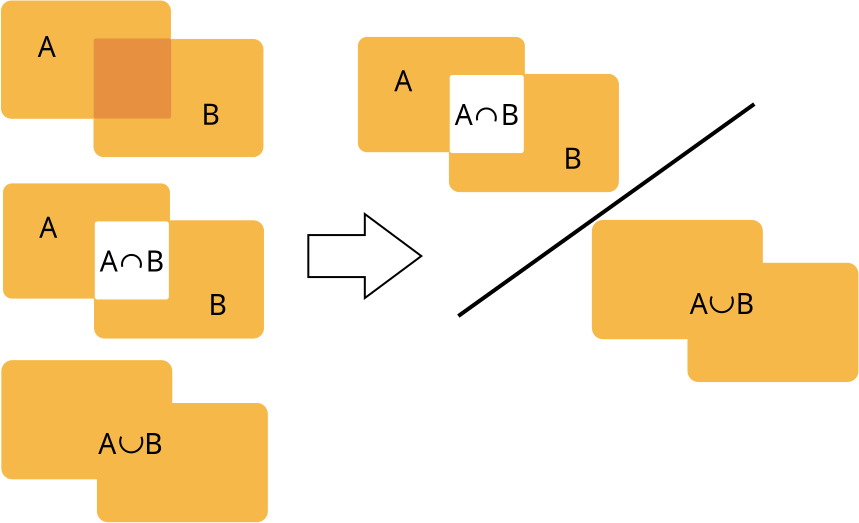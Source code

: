 <?xml version="1.0" encoding="UTF-8"?>
<dia:diagram xmlns:dia="http://www.lysator.liu.se/~alla/dia/">
  <dia:layer name="Fondo" visible="true" active="true">
    <dia:group>
      <dia:group>
        <dia:object type="Standard - Box" version="0" id="O0">
          <dia:attribute name="obj_pos">
            <dia:point val="5.986,20.105"/>
          </dia:attribute>
          <dia:attribute name="obj_bb">
            <dia:rectangle val="5.936,20.055;14.483,26.018"/>
          </dia:attribute>
          <dia:attribute name="elem_corner">
            <dia:point val="5.986,20.105"/>
          </dia:attribute>
          <dia:attribute name="elem_width">
            <dia:real val="8.447"/>
          </dia:attribute>
          <dia:attribute name="elem_height">
            <dia:real val="5.862"/>
          </dia:attribute>
          <dia:attribute name="border_width">
            <dia:real val="0.1"/>
          </dia:attribute>
          <dia:attribute name="border_color">
            <dia:color val="#f5b849"/>
          </dia:attribute>
          <dia:attribute name="inner_color">
            <dia:color val="#f5b849"/>
          </dia:attribute>
          <dia:attribute name="show_background">
            <dia:boolean val="true"/>
          </dia:attribute>
          <dia:attribute name="corner_radius">
            <dia:real val="0.5"/>
          </dia:attribute>
        </dia:object>
        <dia:object type="Standard - Box" version="0" id="O1">
          <dia:attribute name="obj_pos">
            <dia:point val="10.765,22.248"/>
          </dia:attribute>
          <dia:attribute name="obj_bb">
            <dia:rectangle val="10.715,22.198;19.262,28.161"/>
          </dia:attribute>
          <dia:attribute name="elem_corner">
            <dia:point val="10.765,22.248"/>
          </dia:attribute>
          <dia:attribute name="elem_width">
            <dia:real val="8.447"/>
          </dia:attribute>
          <dia:attribute name="elem_height">
            <dia:real val="5.862"/>
          </dia:attribute>
          <dia:attribute name="border_width">
            <dia:real val="0.1"/>
          </dia:attribute>
          <dia:attribute name="border_color">
            <dia:color val="#f5b849"/>
          </dia:attribute>
          <dia:attribute name="inner_color">
            <dia:color val="#f5b849"/>
          </dia:attribute>
          <dia:attribute name="show_background">
            <dia:boolean val="true"/>
          </dia:attribute>
          <dia:attribute name="corner_radius">
            <dia:real val="0.5"/>
          </dia:attribute>
        </dia:object>
      </dia:group>
      <dia:object type="Standard - Text" version="1" id="O2">
        <dia:attribute name="obj_pos">
          <dia:point val="12.426,24.206"/>
        </dia:attribute>
        <dia:attribute name="obj_bb">
          <dia:rectangle val="10.565,23.384;14.287,25.029"/>
        </dia:attribute>
        <dia:attribute name="text">
          <dia:composite type="text">
            <dia:attribute name="string">
              <dia:string>#A    B#</dia:string>
            </dia:attribute>
            <dia:attribute name="font">
              <dia:font family="sans" style="0" name="Helvetica"/>
            </dia:attribute>
            <dia:attribute name="height">
              <dia:real val="1.764"/>
            </dia:attribute>
            <dia:attribute name="pos">
              <dia:point val="12.426,24.694"/>
            </dia:attribute>
            <dia:attribute name="color">
              <dia:color val="#000000"/>
            </dia:attribute>
            <dia:attribute name="alignment">
              <dia:enum val="1"/>
            </dia:attribute>
          </dia:composite>
        </dia:attribute>
        <dia:attribute name="valign">
          <dia:enum val="2"/>
        </dia:attribute>
      </dia:object>
      <dia:object type="Standard - Arc" version="0" id="O3">
        <dia:attribute name="obj_pos">
          <dia:point val="11.931,23.88"/>
        </dia:attribute>
        <dia:attribute name="obj_bb">
          <dia:rectangle val="11.828,23.829;13.033,24.717"/>
        </dia:attribute>
        <dia:attribute name="conn_endpoints">
          <dia:point val="11.931,23.88"/>
          <dia:point val="12.935,23.889"/>
        </dia:attribute>
        <dia:attribute name="curve_distance">
          <dia:real val="0.783"/>
        </dia:attribute>
        <dia:attribute name="line_width">
          <dia:real val="0.1"/>
        </dia:attribute>
      </dia:object>
    </dia:group>
    <dia:object type="Geometric - Right Arrow" version="1" id="O4">
      <dia:attribute name="obj_pos">
        <dia:point val="21.285,12.751"/>
      </dia:attribute>
      <dia:attribute name="obj_bb">
        <dia:rectangle val="21.235,12.652;27.018,17.051"/>
      </dia:attribute>
      <dia:attribute name="meta">
        <dia:composite type="dict"/>
      </dia:attribute>
      <dia:attribute name="elem_corner">
        <dia:point val="21.285,12.751"/>
      </dia:attribute>
      <dia:attribute name="elem_width">
        <dia:real val="5.65"/>
      </dia:attribute>
      <dia:attribute name="elem_height">
        <dia:real val="4.2"/>
      </dia:attribute>
      <dia:attribute name="line_width">
        <dia:real val="0.1"/>
      </dia:attribute>
      <dia:attribute name="line_colour">
        <dia:color val="#000000"/>
      </dia:attribute>
      <dia:attribute name="fill_colour">
        <dia:color val="#ffffff"/>
      </dia:attribute>
      <dia:attribute name="show_background">
        <dia:boolean val="true"/>
      </dia:attribute>
      <dia:attribute name="line_style">
        <dia:enum val="0"/>
        <dia:real val="1"/>
      </dia:attribute>
      <dia:attribute name="flip_horizontal">
        <dia:boolean val="false"/>
      </dia:attribute>
      <dia:attribute name="flip_vertical">
        <dia:boolean val="false"/>
      </dia:attribute>
      <dia:attribute name="subscale">
        <dia:real val="1"/>
      </dia:attribute>
    </dia:object>
    <dia:group>
      <dia:group>
        <dia:object type="Standard - Box" version="0" id="O5">
          <dia:attribute name="obj_pos">
            <dia:point val="5.943,2.099"/>
          </dia:attribute>
          <dia:attribute name="obj_bb">
            <dia:rectangle val="5.943,2.099;14.39,7.961"/>
          </dia:attribute>
          <dia:attribute name="elem_corner">
            <dia:point val="5.943,2.099"/>
          </dia:attribute>
          <dia:attribute name="elem_width">
            <dia:real val="8.447"/>
          </dia:attribute>
          <dia:attribute name="elem_height">
            <dia:real val="5.862"/>
          </dia:attribute>
          <dia:attribute name="border_width">
            <dia:real val="1.175e-38"/>
          </dia:attribute>
          <dia:attribute name="border_color">
            <dia:color val="#f5b849"/>
          </dia:attribute>
          <dia:attribute name="inner_color">
            <dia:color val="#f5b849"/>
          </dia:attribute>
          <dia:attribute name="show_background">
            <dia:boolean val="true"/>
          </dia:attribute>
          <dia:attribute name="corner_radius">
            <dia:real val="0.5"/>
          </dia:attribute>
        </dia:object>
        <dia:object type="Standard - Box" version="0" id="O6">
          <dia:attribute name="obj_pos">
            <dia:point val="10.569,4.02"/>
          </dia:attribute>
          <dia:attribute name="obj_bb">
            <dia:rectangle val="10.569,4.02;19.016,9.883"/>
          </dia:attribute>
          <dia:attribute name="elem_corner">
            <dia:point val="10.569,4.02"/>
          </dia:attribute>
          <dia:attribute name="elem_width">
            <dia:real val="8.447"/>
          </dia:attribute>
          <dia:attribute name="elem_height">
            <dia:real val="5.862"/>
          </dia:attribute>
          <dia:attribute name="border_width">
            <dia:real val="1.175e-38"/>
          </dia:attribute>
          <dia:attribute name="border_color">
            <dia:color val="#f5b849"/>
          </dia:attribute>
          <dia:attribute name="inner_color">
            <dia:color val="#f5b849"/>
          </dia:attribute>
          <dia:attribute name="show_background">
            <dia:boolean val="true"/>
          </dia:attribute>
          <dia:attribute name="corner_radius">
            <dia:real val="0.5"/>
          </dia:attribute>
        </dia:object>
        <dia:object type="Standard - Box" version="0" id="O7">
          <dia:attribute name="obj_pos">
            <dia:point val="10.575,3.997"/>
          </dia:attribute>
          <dia:attribute name="obj_bb">
            <dia:rectangle val="10.575,3.997;14.401,7.953"/>
          </dia:attribute>
          <dia:attribute name="elem_corner">
            <dia:point val="10.575,3.997"/>
          </dia:attribute>
          <dia:attribute name="elem_width">
            <dia:real val="3.826"/>
          </dia:attribute>
          <dia:attribute name="elem_height">
            <dia:real val="3.955"/>
          </dia:attribute>
          <dia:attribute name="border_width">
            <dia:real val="1.175e-38"/>
          </dia:attribute>
          <dia:attribute name="border_color">
            <dia:color val="#e69040"/>
          </dia:attribute>
          <dia:attribute name="inner_color">
            <dia:color val="#e69040"/>
          </dia:attribute>
          <dia:attribute name="show_background">
            <dia:boolean val="true"/>
          </dia:attribute>
          <dia:attribute name="corner_radius">
            <dia:real val="0.1"/>
          </dia:attribute>
        </dia:object>
      </dia:group>
      <dia:group>
        <dia:object type="Standard - Text" version="1" id="O8">
          <dia:attribute name="obj_pos">
            <dia:point val="8.207,4.346"/>
          </dia:attribute>
          <dia:attribute name="obj_bb">
            <dia:rectangle val="7.725,3.524;8.69,5.169"/>
          </dia:attribute>
          <dia:attribute name="text">
            <dia:composite type="text">
              <dia:attribute name="string">
                <dia:string>#A#</dia:string>
              </dia:attribute>
              <dia:attribute name="font">
                <dia:font family="sans" style="0" name="Helvetica"/>
              </dia:attribute>
              <dia:attribute name="height">
                <dia:real val="1.764"/>
              </dia:attribute>
              <dia:attribute name="pos">
                <dia:point val="8.207,4.834"/>
              </dia:attribute>
              <dia:attribute name="color">
                <dia:color val="#000000"/>
              </dia:attribute>
              <dia:attribute name="alignment">
                <dia:enum val="1"/>
              </dia:attribute>
            </dia:composite>
          </dia:attribute>
          <dia:attribute name="valign">
            <dia:enum val="2"/>
          </dia:attribute>
        </dia:object>
        <dia:object type="Standard - Text" version="1" id="O9">
          <dia:attribute name="obj_pos">
            <dia:point val="16.387,7.741"/>
          </dia:attribute>
          <dia:attribute name="obj_bb">
            <dia:rectangle val="15.903,6.919;16.871,8.564"/>
          </dia:attribute>
          <dia:attribute name="text">
            <dia:composite type="text">
              <dia:attribute name="string">
                <dia:string>#B#</dia:string>
              </dia:attribute>
              <dia:attribute name="font">
                <dia:font family="sans" style="0" name="Helvetica"/>
              </dia:attribute>
              <dia:attribute name="height">
                <dia:real val="1.764"/>
              </dia:attribute>
              <dia:attribute name="pos">
                <dia:point val="16.387,8.229"/>
              </dia:attribute>
              <dia:attribute name="color">
                <dia:color val="#000000"/>
              </dia:attribute>
              <dia:attribute name="alignment">
                <dia:enum val="1"/>
              </dia:attribute>
            </dia:composite>
          </dia:attribute>
          <dia:attribute name="valign">
            <dia:enum val="2"/>
          </dia:attribute>
        </dia:object>
      </dia:group>
    </dia:group>
    <dia:group>
      <dia:group>
        <dia:object type="Standard - Box" version="0" id="O10">
          <dia:attribute name="obj_pos">
            <dia:point val="35.514,13.096"/>
          </dia:attribute>
          <dia:attribute name="obj_bb">
            <dia:rectangle val="35.465,13.046;44.011,19.009"/>
          </dia:attribute>
          <dia:attribute name="elem_corner">
            <dia:point val="35.514,13.096"/>
          </dia:attribute>
          <dia:attribute name="elem_width">
            <dia:real val="8.447"/>
          </dia:attribute>
          <dia:attribute name="elem_height">
            <dia:real val="5.862"/>
          </dia:attribute>
          <dia:attribute name="border_width">
            <dia:real val="0.1"/>
          </dia:attribute>
          <dia:attribute name="border_color">
            <dia:color val="#f5b849"/>
          </dia:attribute>
          <dia:attribute name="inner_color">
            <dia:color val="#f5b849"/>
          </dia:attribute>
          <dia:attribute name="show_background">
            <dia:boolean val="true"/>
          </dia:attribute>
          <dia:attribute name="corner_radius">
            <dia:real val="0.5"/>
          </dia:attribute>
        </dia:object>
        <dia:object type="Standard - Box" version="0" id="O11">
          <dia:attribute name="obj_pos">
            <dia:point val="40.293,15.239"/>
          </dia:attribute>
          <dia:attribute name="obj_bb">
            <dia:rectangle val="40.243,15.189;48.79,21.152"/>
          </dia:attribute>
          <dia:attribute name="elem_corner">
            <dia:point val="40.293,15.239"/>
          </dia:attribute>
          <dia:attribute name="elem_width">
            <dia:real val="8.447"/>
          </dia:attribute>
          <dia:attribute name="elem_height">
            <dia:real val="5.862"/>
          </dia:attribute>
          <dia:attribute name="border_width">
            <dia:real val="0.1"/>
          </dia:attribute>
          <dia:attribute name="border_color">
            <dia:color val="#f5b849"/>
          </dia:attribute>
          <dia:attribute name="inner_color">
            <dia:color val="#f5b849"/>
          </dia:attribute>
          <dia:attribute name="show_background">
            <dia:boolean val="true"/>
          </dia:attribute>
          <dia:attribute name="corner_radius">
            <dia:real val="0.5"/>
          </dia:attribute>
        </dia:object>
      </dia:group>
      <dia:object type="Standard - Text" version="1" id="O12">
        <dia:attribute name="obj_pos">
          <dia:point val="41.954,17.197"/>
        </dia:attribute>
        <dia:attribute name="obj_bb">
          <dia:rectangle val="40.093,16.375;43.815,18.02"/>
        </dia:attribute>
        <dia:attribute name="text">
          <dia:composite type="text">
            <dia:attribute name="string">
              <dia:string>#A    B#</dia:string>
            </dia:attribute>
            <dia:attribute name="font">
              <dia:font family="sans" style="0" name="Helvetica"/>
            </dia:attribute>
            <dia:attribute name="height">
              <dia:real val="1.764"/>
            </dia:attribute>
            <dia:attribute name="pos">
              <dia:point val="41.954,17.685"/>
            </dia:attribute>
            <dia:attribute name="color">
              <dia:color val="#000000"/>
            </dia:attribute>
            <dia:attribute name="alignment">
              <dia:enum val="1"/>
            </dia:attribute>
          </dia:composite>
        </dia:attribute>
        <dia:attribute name="valign">
          <dia:enum val="2"/>
        </dia:attribute>
      </dia:object>
      <dia:object type="Standard - Arc" version="0" id="O13">
        <dia:attribute name="obj_pos">
          <dia:point val="41.459,16.871"/>
        </dia:attribute>
        <dia:attribute name="obj_bb">
          <dia:rectangle val="41.356,16.82;42.561,17.708"/>
        </dia:attribute>
        <dia:attribute name="conn_endpoints">
          <dia:point val="41.459,16.871"/>
          <dia:point val="42.463,16.88"/>
        </dia:attribute>
        <dia:attribute name="curve_distance">
          <dia:real val="0.783"/>
        </dia:attribute>
        <dia:attribute name="line_width">
          <dia:real val="0.1"/>
        </dia:attribute>
      </dia:object>
    </dia:group>
    <dia:object type="Standard - Line" version="0" id="O14">
      <dia:attribute name="obj_pos">
        <dia:point val="28.785,17.851"/>
      </dia:attribute>
      <dia:attribute name="obj_bb">
        <dia:rectangle val="28.645,7.112;43.724,17.991"/>
      </dia:attribute>
      <dia:attribute name="conn_endpoints">
        <dia:point val="28.785,17.851"/>
        <dia:point val="43.584,7.251"/>
      </dia:attribute>
      <dia:attribute name="numcp">
        <dia:int val="1"/>
      </dia:attribute>
      <dia:attribute name="line_width">
        <dia:real val="0.2"/>
      </dia:attribute>
    </dia:object>
    <dia:group>
      <dia:object type="Standard - Box" version="0" id="O15">
        <dia:attribute name="obj_pos">
          <dia:point val="5.969,11.168"/>
        </dia:attribute>
        <dia:attribute name="obj_bb">
          <dia:rectangle val="5.919,11.118;14.466,17.08"/>
        </dia:attribute>
        <dia:attribute name="elem_corner">
          <dia:point val="5.969,11.168"/>
        </dia:attribute>
        <dia:attribute name="elem_width">
          <dia:real val="8.447"/>
        </dia:attribute>
        <dia:attribute name="elem_height">
          <dia:real val="5.862"/>
        </dia:attribute>
        <dia:attribute name="border_width">
          <dia:real val="0.1"/>
        </dia:attribute>
        <dia:attribute name="border_color">
          <dia:color val="#ffffff"/>
        </dia:attribute>
        <dia:attribute name="inner_color">
          <dia:color val="#f5b849"/>
        </dia:attribute>
        <dia:attribute name="show_background">
          <dia:boolean val="true"/>
        </dia:attribute>
        <dia:attribute name="corner_radius">
          <dia:real val="0.5"/>
        </dia:attribute>
      </dia:object>
      <dia:object type="Standard - Box" version="0" id="O16">
        <dia:attribute name="obj_pos">
          <dia:point val="10.595,13.089"/>
        </dia:attribute>
        <dia:attribute name="obj_bb">
          <dia:rectangle val="10.595,13.089;19.041,18.951"/>
        </dia:attribute>
        <dia:attribute name="elem_corner">
          <dia:point val="10.595,13.089"/>
        </dia:attribute>
        <dia:attribute name="elem_width">
          <dia:real val="8.447"/>
        </dia:attribute>
        <dia:attribute name="elem_height">
          <dia:real val="5.862"/>
        </dia:attribute>
        <dia:attribute name="border_width">
          <dia:real val="1.175e-38"/>
        </dia:attribute>
        <dia:attribute name="border_color">
          <dia:color val="#f5b849"/>
        </dia:attribute>
        <dia:attribute name="inner_color">
          <dia:color val="#f5b849"/>
        </dia:attribute>
        <dia:attribute name="show_background">
          <dia:boolean val="true"/>
        </dia:attribute>
        <dia:attribute name="corner_radius">
          <dia:real val="0.5"/>
        </dia:attribute>
      </dia:object>
      <dia:object type="Standard - Box" version="0" id="O17">
        <dia:attribute name="obj_pos">
          <dia:point val="10.633,13.147"/>
        </dia:attribute>
        <dia:attribute name="obj_bb">
          <dia:rectangle val="10.633,13.147;14.286,16.998"/>
        </dia:attribute>
        <dia:attribute name="elem_corner">
          <dia:point val="10.633,13.147"/>
        </dia:attribute>
        <dia:attribute name="elem_width">
          <dia:real val="3.652"/>
        </dia:attribute>
        <dia:attribute name="elem_height">
          <dia:real val="3.85"/>
        </dia:attribute>
        <dia:attribute name="border_width">
          <dia:real val="1.175e-38"/>
        </dia:attribute>
        <dia:attribute name="border_color">
          <dia:color val="#ffffff"/>
        </dia:attribute>
        <dia:attribute name="show_background">
          <dia:boolean val="true"/>
        </dia:attribute>
        <dia:attribute name="corner_radius">
          <dia:real val="0.1"/>
        </dia:attribute>
      </dia:object>
      <dia:object type="Standard - Text" version="1" id="O18">
        <dia:attribute name="obj_pos">
          <dia:point val="8.285,13.389"/>
        </dia:attribute>
        <dia:attribute name="obj_bb">
          <dia:rectangle val="7.802,12.566;8.767,14.211"/>
        </dia:attribute>
        <dia:attribute name="text">
          <dia:composite type="text">
            <dia:attribute name="string">
              <dia:string>#A#</dia:string>
            </dia:attribute>
            <dia:attribute name="font">
              <dia:font family="sans" style="0" name="Helvetica"/>
            </dia:attribute>
            <dia:attribute name="height">
              <dia:real val="1.764"/>
            </dia:attribute>
            <dia:attribute name="pos">
              <dia:point val="8.285,13.876"/>
            </dia:attribute>
            <dia:attribute name="color">
              <dia:color val="#000000"/>
            </dia:attribute>
            <dia:attribute name="alignment">
              <dia:enum val="1"/>
            </dia:attribute>
          </dia:composite>
        </dia:attribute>
        <dia:attribute name="valign">
          <dia:enum val="2"/>
        </dia:attribute>
      </dia:object>
      <dia:object type="Standard - Text" version="1" id="O19">
        <dia:attribute name="obj_pos">
          <dia:point val="16.747,17.256"/>
        </dia:attribute>
        <dia:attribute name="obj_bb">
          <dia:rectangle val="16.263,16.434;17.231,18.079"/>
        </dia:attribute>
        <dia:attribute name="text">
          <dia:composite type="text">
            <dia:attribute name="string">
              <dia:string>#B#</dia:string>
            </dia:attribute>
            <dia:attribute name="font">
              <dia:font family="sans" style="0" name="Helvetica"/>
            </dia:attribute>
            <dia:attribute name="height">
              <dia:real val="1.764"/>
            </dia:attribute>
            <dia:attribute name="pos">
              <dia:point val="16.747,17.744"/>
            </dia:attribute>
            <dia:attribute name="color">
              <dia:color val="#000000"/>
            </dia:attribute>
            <dia:attribute name="alignment">
              <dia:enum val="1"/>
            </dia:attribute>
          </dia:composite>
        </dia:attribute>
        <dia:attribute name="valign">
          <dia:enum val="2"/>
        </dia:attribute>
      </dia:object>
      <dia:object type="Standard - Text" version="1" id="O20">
        <dia:attribute name="obj_pos">
          <dia:point val="12.46,15.072"/>
        </dia:attribute>
        <dia:attribute name="obj_bb">
          <dia:rectangle val="10.598,14.25;14.321,15.895"/>
        </dia:attribute>
        <dia:attribute name="text">
          <dia:composite type="text">
            <dia:attribute name="string">
              <dia:string>#A    B#</dia:string>
            </dia:attribute>
            <dia:attribute name="font">
              <dia:font family="sans" style="0" name="Helvetica"/>
            </dia:attribute>
            <dia:attribute name="height">
              <dia:real val="1.764"/>
            </dia:attribute>
            <dia:attribute name="pos">
              <dia:point val="12.46,15.56"/>
            </dia:attribute>
            <dia:attribute name="color">
              <dia:color val="#000000"/>
            </dia:attribute>
            <dia:attribute name="alignment">
              <dia:enum val="1"/>
            </dia:attribute>
          </dia:composite>
        </dia:attribute>
        <dia:attribute name="valign">
          <dia:enum val="2"/>
        </dia:attribute>
      </dia:object>
      <dia:object type="Standard - Arc" version="0" id="O21">
        <dia:attribute name="obj_pos">
          <dia:point val="11.985,15.389"/>
        </dia:attribute>
        <dia:attribute name="obj_bb">
          <dia:rectangle val="11.919,14.743;12.967,15.491"/>
        </dia:attribute>
        <dia:attribute name="conn_endpoints">
          <dia:point val="11.985,15.389"/>
          <dia:point val="12.885,15.439"/>
        </dia:attribute>
        <dia:attribute name="curve_distance">
          <dia:real val="-0.621"/>
        </dia:attribute>
        <dia:attribute name="line_width">
          <dia:real val="0.1"/>
        </dia:attribute>
      </dia:object>
    </dia:group>
    <dia:group>
      <dia:object type="Standard - Box" version="0" id="O22">
        <dia:attribute name="obj_pos">
          <dia:point val="23.715,3.846"/>
        </dia:attribute>
        <dia:attribute name="obj_bb">
          <dia:rectangle val="23.665,3.796;32.211,9.759"/>
        </dia:attribute>
        <dia:attribute name="elem_corner">
          <dia:point val="23.715,3.846"/>
        </dia:attribute>
        <dia:attribute name="elem_width">
          <dia:real val="8.447"/>
        </dia:attribute>
        <dia:attribute name="elem_height">
          <dia:real val="5.862"/>
        </dia:attribute>
        <dia:attribute name="border_width">
          <dia:real val="0.1"/>
        </dia:attribute>
        <dia:attribute name="border_color">
          <dia:color val="#ffffff"/>
        </dia:attribute>
        <dia:attribute name="inner_color">
          <dia:color val="#f5b849"/>
        </dia:attribute>
        <dia:attribute name="show_background">
          <dia:boolean val="true"/>
        </dia:attribute>
        <dia:attribute name="corner_radius">
          <dia:real val="0.5"/>
        </dia:attribute>
      </dia:object>
      <dia:object type="Standard - Box" version="0" id="O23">
        <dia:attribute name="obj_pos">
          <dia:point val="28.34,5.768"/>
        </dia:attribute>
        <dia:attribute name="obj_bb">
          <dia:rectangle val="28.34,5.768;36.787,11.63"/>
        </dia:attribute>
        <dia:attribute name="elem_corner">
          <dia:point val="28.34,5.768"/>
        </dia:attribute>
        <dia:attribute name="elem_width">
          <dia:real val="8.447"/>
        </dia:attribute>
        <dia:attribute name="elem_height">
          <dia:real val="5.862"/>
        </dia:attribute>
        <dia:attribute name="border_width">
          <dia:real val="1.175e-38"/>
        </dia:attribute>
        <dia:attribute name="border_color">
          <dia:color val="#f5b849"/>
        </dia:attribute>
        <dia:attribute name="inner_color">
          <dia:color val="#f5b849"/>
        </dia:attribute>
        <dia:attribute name="show_background">
          <dia:boolean val="true"/>
        </dia:attribute>
        <dia:attribute name="corner_radius">
          <dia:real val="0.5"/>
        </dia:attribute>
      </dia:object>
      <dia:object type="Standard - Box" version="0" id="O24">
        <dia:attribute name="obj_pos">
          <dia:point val="28.379,5.826"/>
        </dia:attribute>
        <dia:attribute name="obj_bb">
          <dia:rectangle val="28.379,5.826;32.032,9.676"/>
        </dia:attribute>
        <dia:attribute name="elem_corner">
          <dia:point val="28.379,5.826"/>
        </dia:attribute>
        <dia:attribute name="elem_width">
          <dia:real val="3.652"/>
        </dia:attribute>
        <dia:attribute name="elem_height">
          <dia:real val="3.85"/>
        </dia:attribute>
        <dia:attribute name="border_width">
          <dia:real val="1.175e-38"/>
        </dia:attribute>
        <dia:attribute name="border_color">
          <dia:color val="#ffffff"/>
        </dia:attribute>
        <dia:attribute name="show_background">
          <dia:boolean val="true"/>
        </dia:attribute>
        <dia:attribute name="corner_radius">
          <dia:real val="0.1"/>
        </dia:attribute>
      </dia:object>
      <dia:object type="Standard - Text" version="1" id="O25">
        <dia:attribute name="obj_pos">
          <dia:point val="26.03,6.067"/>
        </dia:attribute>
        <dia:attribute name="obj_bb">
          <dia:rectangle val="25.548,5.245;26.513,6.89"/>
        </dia:attribute>
        <dia:attribute name="text">
          <dia:composite type="text">
            <dia:attribute name="string">
              <dia:string>#A#</dia:string>
            </dia:attribute>
            <dia:attribute name="font">
              <dia:font family="sans" style="0" name="Helvetica"/>
            </dia:attribute>
            <dia:attribute name="height">
              <dia:real val="1.764"/>
            </dia:attribute>
            <dia:attribute name="pos">
              <dia:point val="26.03,6.555"/>
            </dia:attribute>
            <dia:attribute name="color">
              <dia:color val="#000000"/>
            </dia:attribute>
            <dia:attribute name="alignment">
              <dia:enum val="1"/>
            </dia:attribute>
          </dia:composite>
        </dia:attribute>
        <dia:attribute name="valign">
          <dia:enum val="2"/>
        </dia:attribute>
      </dia:object>
      <dia:object type="Standard - Text" version="1" id="O26">
        <dia:attribute name="obj_pos">
          <dia:point val="34.493,9.935"/>
        </dia:attribute>
        <dia:attribute name="obj_bb">
          <dia:rectangle val="34.009,9.112;34.977,10.757"/>
        </dia:attribute>
        <dia:attribute name="text">
          <dia:composite type="text">
            <dia:attribute name="string">
              <dia:string>#B#</dia:string>
            </dia:attribute>
            <dia:attribute name="font">
              <dia:font family="sans" style="0" name="Helvetica"/>
            </dia:attribute>
            <dia:attribute name="height">
              <dia:real val="1.764"/>
            </dia:attribute>
            <dia:attribute name="pos">
              <dia:point val="34.493,10.422"/>
            </dia:attribute>
            <dia:attribute name="color">
              <dia:color val="#000000"/>
            </dia:attribute>
            <dia:attribute name="alignment">
              <dia:enum val="1"/>
            </dia:attribute>
          </dia:composite>
        </dia:attribute>
        <dia:attribute name="valign">
          <dia:enum val="2"/>
        </dia:attribute>
      </dia:object>
      <dia:object type="Standard - Text" version="1" id="O27">
        <dia:attribute name="obj_pos">
          <dia:point val="30.206,7.751"/>
        </dia:attribute>
        <dia:attribute name="obj_bb">
          <dia:rectangle val="28.344,6.929;32.067,8.574"/>
        </dia:attribute>
        <dia:attribute name="text">
          <dia:composite type="text">
            <dia:attribute name="string">
              <dia:string>#A    B#</dia:string>
            </dia:attribute>
            <dia:attribute name="font">
              <dia:font family="sans" style="0" name="Helvetica"/>
            </dia:attribute>
            <dia:attribute name="height">
              <dia:real val="1.764"/>
            </dia:attribute>
            <dia:attribute name="pos">
              <dia:point val="30.206,8.239"/>
            </dia:attribute>
            <dia:attribute name="color">
              <dia:color val="#000000"/>
            </dia:attribute>
            <dia:attribute name="alignment">
              <dia:enum val="1"/>
            </dia:attribute>
          </dia:composite>
        </dia:attribute>
        <dia:attribute name="valign">
          <dia:enum val="2"/>
        </dia:attribute>
      </dia:object>
      <dia:object type="Standard - Arc" version="0" id="O28">
        <dia:attribute name="obj_pos">
          <dia:point val="29.73,8.067"/>
        </dia:attribute>
        <dia:attribute name="obj_bb">
          <dia:rectangle val="29.665,7.421;30.713,8.17"/>
        </dia:attribute>
        <dia:attribute name="conn_endpoints">
          <dia:point val="29.73,8.067"/>
          <dia:point val="30.63,8.117"/>
        </dia:attribute>
        <dia:attribute name="curve_distance">
          <dia:real val="-0.621"/>
        </dia:attribute>
        <dia:attribute name="line_width">
          <dia:real val="0.1"/>
        </dia:attribute>
      </dia:object>
    </dia:group>
  </dia:layer>
</dia:diagram>
